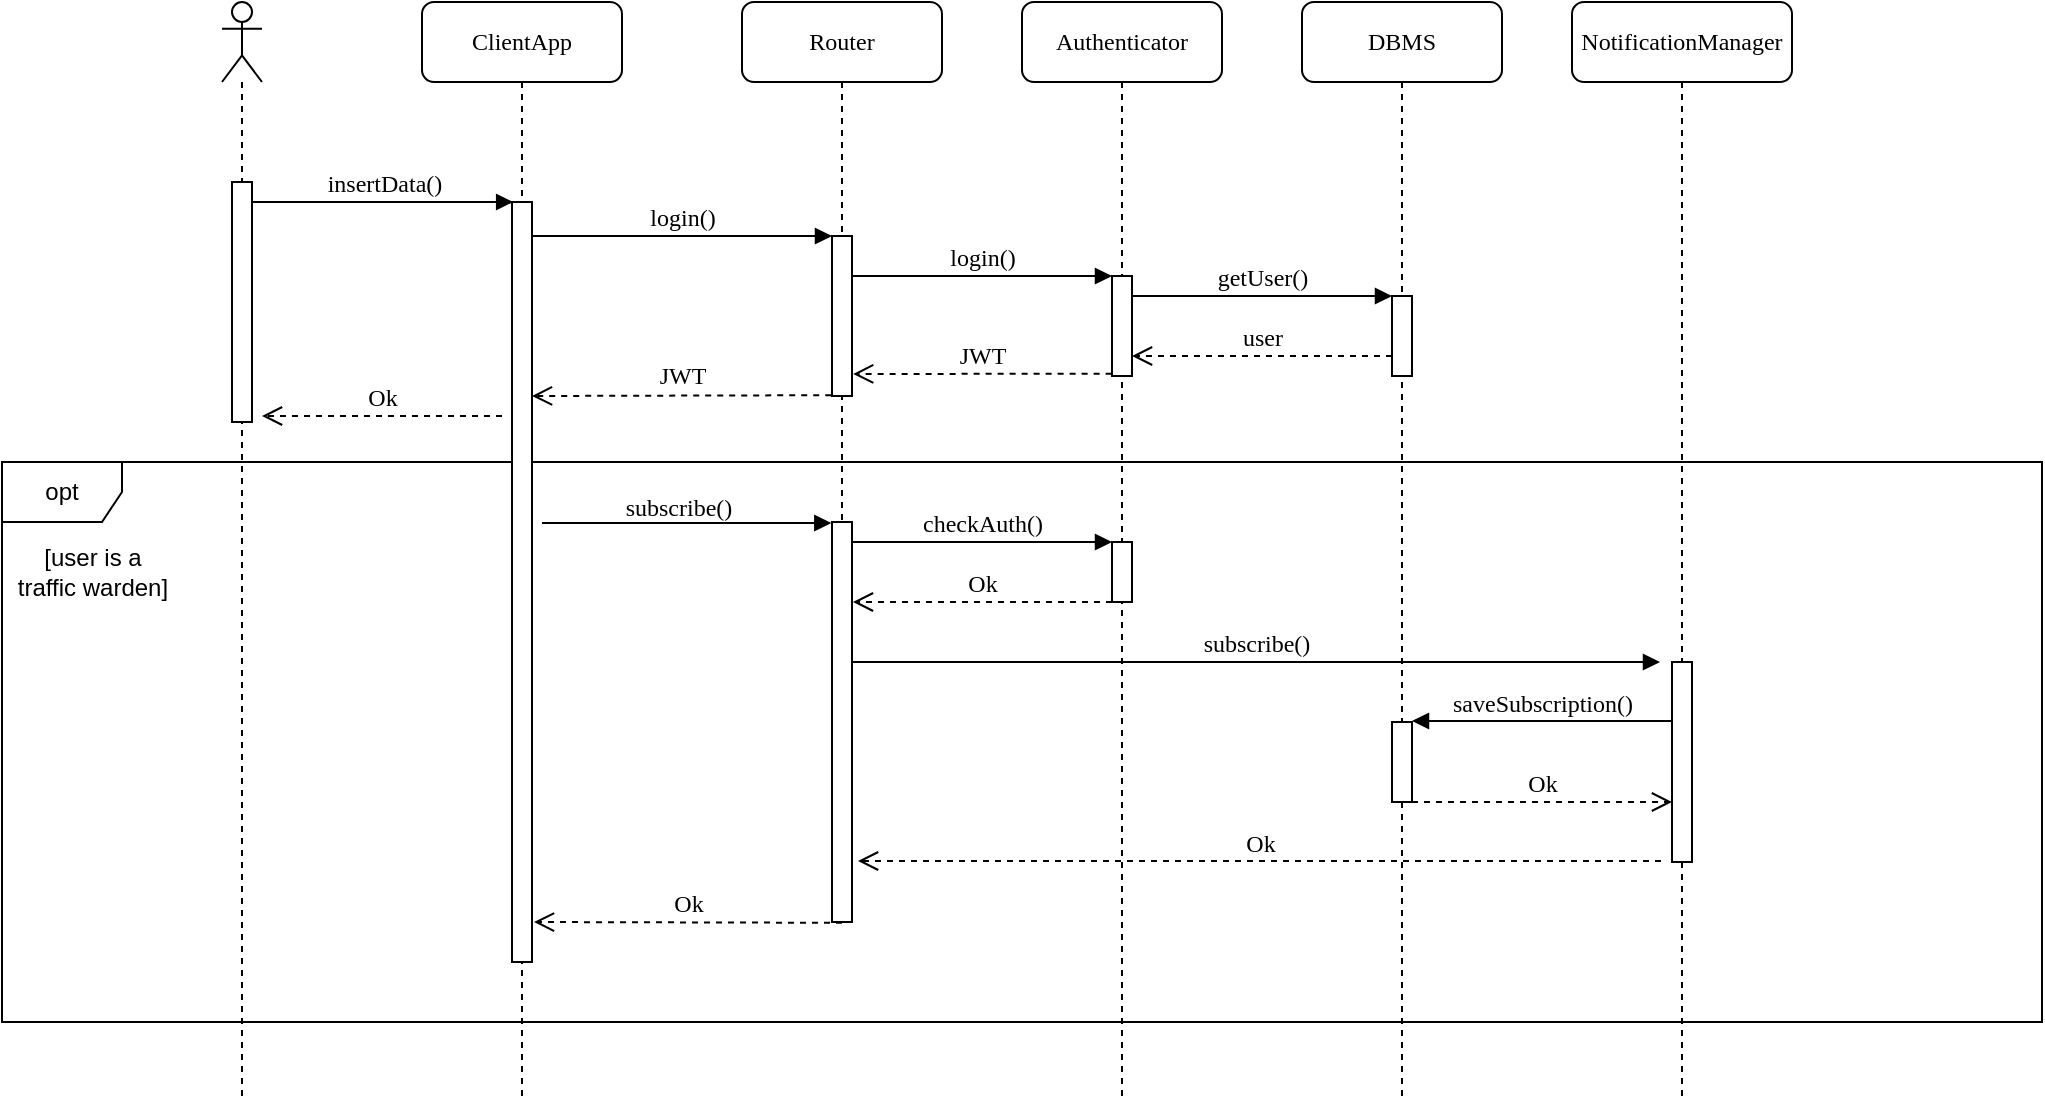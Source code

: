 <mxfile version="12.3.3" type="device" pages="1"><diagram name="Page-1" id="13e1069c-82ec-6db2-03f1-153e76fe0fe0"><mxGraphModel dx="1408" dy="1575" grid="1" gridSize="10" guides="1" tooltips="1" connect="1" arrows="1" fold="1" page="1" pageScale="1" pageWidth="1100" pageHeight="850" background="#ffffff" math="0" shadow="0"><root><mxCell id="0"/><mxCell id="1" parent="0"/><mxCell id="zzQw4_WZs1GWO2zi_8sB-62" value="opt" style="shape=umlFrame;whiteSpace=wrap;html=1;" parent="1" vertex="1"><mxGeometry x="30" y="130" width="1020" height="280" as="geometry"/></mxCell><mxCell id="7baba1c4bc27f4b0-2" value="ClientApp" style="shape=umlLifeline;perimeter=lifelinePerimeter;whiteSpace=wrap;html=1;container=1;collapsible=0;recursiveResize=0;outlineConnect=0;rounded=1;shadow=0;comic=0;labelBackgroundColor=none;strokeWidth=1;fontFamily=Verdana;fontSize=12;align=center;" parent="1" vertex="1"><mxGeometry x="240" y="-100" width="100" height="550" as="geometry"/></mxCell><mxCell id="7baba1c4bc27f4b0-10" value="" style="html=1;points=[];perimeter=orthogonalPerimeter;rounded=0;shadow=0;comic=0;labelBackgroundColor=none;strokeWidth=1;fontFamily=Verdana;fontSize=12;align=center;" parent="7baba1c4bc27f4b0-2" vertex="1"><mxGeometry x="45" y="100" width="10" height="380" as="geometry"/></mxCell><mxCell id="7baba1c4bc27f4b0-3" value="Router" style="shape=umlLifeline;perimeter=lifelinePerimeter;whiteSpace=wrap;html=1;container=1;collapsible=0;recursiveResize=0;outlineConnect=0;rounded=1;shadow=0;comic=0;labelBackgroundColor=none;strokeWidth=1;fontFamily=Verdana;fontSize=12;align=center;" parent="1" vertex="1"><mxGeometry x="400" y="-100" width="100" height="460" as="geometry"/></mxCell><mxCell id="bT3cl1ES7cigjlfiUDR8-11" value="" style="html=1;points=[];perimeter=orthogonalPerimeter;" parent="7baba1c4bc27f4b0-3" vertex="1"><mxGeometry x="45" y="260" width="10" height="200" as="geometry"/></mxCell><mxCell id="7baba1c4bc27f4b0-5" value="DBMS" style="shape=umlLifeline;perimeter=lifelinePerimeter;whiteSpace=wrap;html=1;container=1;collapsible=0;recursiveResize=0;outlineConnect=0;rounded=1;shadow=0;comic=0;labelBackgroundColor=none;strokeWidth=1;fontFamily=Verdana;fontSize=12;align=center;" parent="1" vertex="1"><mxGeometry x="680" y="-100" width="100" height="550" as="geometry"/></mxCell><mxCell id="bT3cl1ES7cigjlfiUDR8-5" value="" style="html=1;points=[];perimeter=orthogonalPerimeter;rounded=0;shadow=0;comic=0;labelBackgroundColor=none;strokeWidth=1;fontFamily=Verdana;fontSize=12;align=center;" parent="7baba1c4bc27f4b0-5" vertex="1"><mxGeometry x="45" y="360" width="10" height="40" as="geometry"/></mxCell><mxCell id="7baba1c4bc27f4b0-6" value="Authenticator" style="shape=umlLifeline;perimeter=lifelinePerimeter;whiteSpace=wrap;html=1;container=1;collapsible=0;recursiveResize=0;outlineConnect=0;rounded=1;shadow=0;comic=0;labelBackgroundColor=none;strokeWidth=1;fontFamily=Verdana;fontSize=12;align=center;" parent="1" vertex="1"><mxGeometry x="540" y="-100" width="100" height="550" as="geometry"/></mxCell><mxCell id="bT3cl1ES7cigjlfiUDR8-12" value="" style="html=1;points=[];perimeter=orthogonalPerimeter;" parent="7baba1c4bc27f4b0-6" vertex="1"><mxGeometry x="45" y="270" width="10" height="30" as="geometry"/></mxCell><mxCell id="7baba1c4bc27f4b0-16" value="" style="html=1;points=[];perimeter=orthogonalPerimeter;rounded=0;shadow=0;comic=0;labelBackgroundColor=none;strokeWidth=1;fontFamily=Verdana;fontSize=12;align=center;" parent="1" vertex="1"><mxGeometry x="585" y="37" width="10" height="50" as="geometry"/></mxCell><mxCell id="7baba1c4bc27f4b0-17" value="login()" style="html=1;verticalAlign=bottom;endArrow=block;labelBackgroundColor=none;fontFamily=Verdana;fontSize=12;edgeStyle=elbowEdgeStyle;elbow=vertical;" parent="1" source="7baba1c4bc27f4b0-13" target="7baba1c4bc27f4b0-16" edge="1"><mxGeometry relative="1" as="geometry"><mxPoint x="510" y="37" as="sourcePoint"/><Array as="points"><mxPoint x="460" y="37"/></Array></mxGeometry></mxCell><mxCell id="7baba1c4bc27f4b0-19" value="" style="html=1;points=[];perimeter=orthogonalPerimeter;rounded=0;shadow=0;comic=0;labelBackgroundColor=none;strokeWidth=1;fontFamily=Verdana;fontSize=12;align=center;" parent="1" vertex="1"><mxGeometry x="725" y="47" width="10" height="40" as="geometry"/></mxCell><mxCell id="7baba1c4bc27f4b0-20" value="getUser()" style="html=1;verticalAlign=bottom;endArrow=block;entryX=0;entryY=0;labelBackgroundColor=none;fontFamily=Verdana;fontSize=12;edgeStyle=elbowEdgeStyle;elbow=vertical;" parent="1" source="7baba1c4bc27f4b0-16" target="7baba1c4bc27f4b0-19" edge="1"><mxGeometry relative="1" as="geometry"><mxPoint x="650" y="47" as="sourcePoint"/></mxGeometry></mxCell><mxCell id="7baba1c4bc27f4b0-21" value="user" style="html=1;verticalAlign=bottom;endArrow=open;dashed=1;endSize=8;labelBackgroundColor=none;fontFamily=Verdana;fontSize=12;edgeStyle=elbowEdgeStyle;elbow=vertical;" parent="1" source="7baba1c4bc27f4b0-19" target="7baba1c4bc27f4b0-16" edge="1"><mxGeometry relative="1" as="geometry"><mxPoint x="650" y="123" as="targetPoint"/><Array as="points"><mxPoint x="670" y="77"/><mxPoint x="700" y="77"/></Array></mxGeometry></mxCell><mxCell id="7baba1c4bc27f4b0-11" value="insertData()" style="html=1;verticalAlign=bottom;endArrow=block;labelBackgroundColor=none;fontFamily=Verdana;fontSize=12;edgeStyle=elbowEdgeStyle;elbow=vertical;shadow=0;comic=0;entryX=0.058;entryY=0;entryDx=0;entryDy=0;entryPerimeter=0;" parent="1" source="7baba1c4bc27f4b0-9" target="7baba1c4bc27f4b0-10" edge="1"><mxGeometry relative="1" as="geometry"><mxPoint x="160" as="sourcePoint"/><mxPoint x="280" as="targetPoint"/><Array as="points"><mxPoint x="270"/><mxPoint x="280"/></Array></mxGeometry></mxCell><mxCell id="7baba1c4bc27f4b0-14" value="login()" style="html=1;verticalAlign=bottom;endArrow=block;entryX=0;entryY=0;labelBackgroundColor=none;fontFamily=Verdana;fontSize=12;edgeStyle=elbowEdgeStyle;elbow=vertical;" parent="1" target="7baba1c4bc27f4b0-13" edge="1"><mxGeometry relative="1" as="geometry"><mxPoint x="295" y="17" as="sourcePoint"/></mxGeometry></mxCell><mxCell id="1SlL1ueOV2csKyAfzmK5-1" value="" style="shape=umlLifeline;participant=umlActor;perimeter=lifelinePerimeter;whiteSpace=wrap;html=1;container=1;collapsible=0;recursiveResize=0;verticalAlign=top;spacingTop=36;labelBackgroundColor=#ffffff;outlineConnect=0;" parent="1" vertex="1"><mxGeometry x="140" y="-100" width="20" height="550" as="geometry"/></mxCell><mxCell id="7baba1c4bc27f4b0-9" value="" style="html=1;points=[];perimeter=orthogonalPerimeter;rounded=0;shadow=0;comic=0;labelBackgroundColor=none;strokeWidth=1;fontFamily=Verdana;fontSize=12;align=center;" parent="1SlL1ueOV2csKyAfzmK5-1" vertex="1"><mxGeometry x="5" y="90" width="10" height="120" as="geometry"/></mxCell><mxCell id="1SlL1ueOV2csKyAfzmK5-2" value="JWT" style="html=1;verticalAlign=bottom;endArrow=open;dashed=1;endSize=8;labelBackgroundColor=none;fontFamily=Verdana;fontSize=12;edgeStyle=elbowEdgeStyle;elbow=vertical;entryX=1.058;entryY=0.866;entryDx=0;entryDy=0;entryPerimeter=0;exitX=-0.019;exitY=0.977;exitDx=0;exitDy=0;exitPerimeter=0;" parent="1" source="7baba1c4bc27f4b0-16" target="7baba1c4bc27f4b0-13" edge="1"><mxGeometry relative="1" as="geometry"><mxPoint x="470" y="87" as="targetPoint"/><Array as="points"><mxPoint x="580" y="86"/><mxPoint x="460" y="86"/><mxPoint x="525" y="86.5"/><mxPoint x="555" y="86.5"/></Array><mxPoint x="580" y="86" as="sourcePoint"/></mxGeometry></mxCell><mxCell id="1SlL1ueOV2csKyAfzmK5-3" value="" style="html=1;verticalAlign=bottom;endArrow=open;dashed=1;endSize=8;labelBackgroundColor=none;fontFamily=Verdana;fontSize=12;edgeStyle=elbowEdgeStyle;elbow=vertical;exitX=-0.039;exitY=0.995;exitDx=0;exitDy=0;exitPerimeter=0;" parent="1" source="7baba1c4bc27f4b0-13" edge="1"><mxGeometry relative="1" as="geometry"><mxPoint x="295" y="97" as="targetPoint"/><Array as="points"><mxPoint x="310" y="97"/><mxPoint x="375" y="97.5"/><mxPoint x="405" y="97.5"/></Array><mxPoint x="440" y="97" as="sourcePoint"/></mxGeometry></mxCell><mxCell id="bT3cl1ES7cigjlfiUDR8-1" value="&lt;font face=&quot;Verdana&quot;&gt;JWT&lt;/font&gt;" style="text;html=1;align=center;verticalAlign=middle;resizable=0;points=[];;labelBackgroundColor=#ffffff;" parent="1SlL1ueOV2csKyAfzmK5-3" vertex="1" connectable="0"><mxGeometry x="0.8" y="60" relative="1" as="geometry"><mxPoint x="60" y="-70" as="offset"/></mxGeometry></mxCell><mxCell id="1SlL1ueOV2csKyAfzmK5-5" value="Ok" style="html=1;verticalAlign=bottom;endArrow=open;dashed=1;endSize=8;labelBackgroundColor=none;fontFamily=Verdana;fontSize=12;edgeStyle=elbowEdgeStyle;elbow=vertical;" parent="1" edge="1"><mxGeometry relative="1" as="geometry"><mxPoint x="160" y="107" as="targetPoint"/><Array as="points"><mxPoint x="225" y="107"/><mxPoint x="255" y="107"/></Array><mxPoint x="280" y="107" as="sourcePoint"/></mxGeometry></mxCell><mxCell id="7baba1c4bc27f4b0-13" value="" style="html=1;points=[];perimeter=orthogonalPerimeter;rounded=0;shadow=0;comic=0;labelBackgroundColor=none;strokeWidth=1;fontFamily=Verdana;fontSize=12;align=center;" parent="1" vertex="1"><mxGeometry x="445" y="17" width="10" height="80" as="geometry"/></mxCell><mxCell id="j8wvazzYa7TAVAe0LvpJ-47" value="[user is a &lt;br&gt;traffic warden]" style="text;html=1;align=center;verticalAlign=middle;resizable=0;points=[];;autosize=1;" parent="1" vertex="1"><mxGeometry x="30" y="170" width="90" height="30" as="geometry"/></mxCell><mxCell id="j8wvazzYa7TAVAe0LvpJ-49" value="NotificationManager" style="shape=umlLifeline;perimeter=lifelinePerimeter;whiteSpace=wrap;html=1;container=1;collapsible=0;recursiveResize=0;outlineConnect=0;rounded=1;shadow=0;comic=0;labelBackgroundColor=none;strokeWidth=1;fontFamily=Verdana;fontSize=12;align=center;" parent="1" vertex="1"><mxGeometry x="815" y="-100" width="110" height="550" as="geometry"/></mxCell><mxCell id="bT3cl1ES7cigjlfiUDR8-4" value="" style="html=1;points=[];perimeter=orthogonalPerimeter;" parent="j8wvazzYa7TAVAe0LvpJ-49" vertex="1"><mxGeometry x="50" y="330" width="10" height="100" as="geometry"/></mxCell><mxCell id="bT3cl1ES7cigjlfiUDR8-3" value="subscribe()" style="html=1;verticalAlign=bottom;endArrow=block;labelBackgroundColor=none;fontFamily=Verdana;fontSize=12;edgeStyle=elbowEdgeStyle;elbow=vertical;entryX=-0.034;entryY=0.001;entryDx=0;entryDy=0;entryPerimeter=0;" parent="1" target="bT3cl1ES7cigjlfiUDR8-11" edge="1"><mxGeometry x="-0.069" y="-1" relative="1" as="geometry"><mxPoint x="300" y="160.5" as="sourcePoint"/><mxPoint x="440" y="160" as="targetPoint"/><mxPoint as="offset"/></mxGeometry></mxCell><mxCell id="bT3cl1ES7cigjlfiUDR8-6" value="saveSubscription()" style="html=1;verticalAlign=bottom;endArrow=block;entryX=0;entryY=0;labelBackgroundColor=none;fontFamily=Verdana;fontSize=12;edgeStyle=elbowEdgeStyle;elbow=vertical;" parent="1" edge="1"><mxGeometry relative="1" as="geometry"><mxPoint x="865.276" y="259.5" as="sourcePoint"/><mxPoint x="735" y="259.5" as="targetPoint"/></mxGeometry></mxCell><mxCell id="bT3cl1ES7cigjlfiUDR8-7" value="Ok" style="html=1;verticalAlign=bottom;endArrow=open;dashed=1;endSize=8;labelBackgroundColor=none;fontFamily=Verdana;fontSize=12;edgeStyle=elbowEdgeStyle;elbow=vertical;" parent="1" edge="1"><mxGeometry relative="1" as="geometry"><mxPoint x="865.0" y="300" as="targetPoint"/><Array as="points"><mxPoint x="840" y="300"/><mxPoint x="810" y="300"/></Array><mxPoint x="735.0" y="300" as="sourcePoint"/></mxGeometry></mxCell><mxCell id="bT3cl1ES7cigjlfiUDR8-13" value="checkAuth()" style="html=1;verticalAlign=bottom;endArrow=block;labelBackgroundColor=none;fontFamily=Verdana;fontSize=12;edgeStyle=elbowEdgeStyle;elbow=vertical;" parent="1" edge="1"><mxGeometry relative="1" as="geometry"><mxPoint x="455" y="170" as="sourcePoint"/><Array as="points"><mxPoint x="460" y="170"/></Array><mxPoint x="585" y="170" as="targetPoint"/></mxGeometry></mxCell><mxCell id="bT3cl1ES7cigjlfiUDR8-14" value="Ok" style="html=1;verticalAlign=bottom;endArrow=open;dashed=1;endSize=8;labelBackgroundColor=none;fontFamily=Verdana;fontSize=12;edgeStyle=elbowEdgeStyle;elbow=vertical;entryX=1.058;entryY=0.866;entryDx=0;entryDy=0;entryPerimeter=0;exitX=-0.019;exitY=0.977;exitDx=0;exitDy=0;exitPerimeter=0;" parent="1" edge="1"><mxGeometry relative="1" as="geometry"><mxPoint x="455.476" y="200.429" as="targetPoint"/><Array as="points"><mxPoint x="580" y="200"/><mxPoint x="460" y="200"/><mxPoint x="525" y="200.5"/><mxPoint x="555" y="200.5"/></Array><mxPoint x="585" y="199.952" as="sourcePoint"/></mxGeometry></mxCell><mxCell id="bT3cl1ES7cigjlfiUDR8-16" value="subscribe()" style="html=1;verticalAlign=bottom;endArrow=block;labelBackgroundColor=none;fontFamily=Verdana;fontSize=12;edgeStyle=elbowEdgeStyle;elbow=vertical;" parent="1" edge="1"><mxGeometry relative="1" as="geometry"><mxPoint x="455" y="230" as="sourcePoint"/><Array as="points"><mxPoint x="460" y="230"/></Array><mxPoint x="859" y="230" as="targetPoint"/></mxGeometry></mxCell><mxCell id="bT3cl1ES7cigjlfiUDR8-17" value="Ok" style="html=1;verticalAlign=bottom;endArrow=open;dashed=1;endSize=8;labelBackgroundColor=none;fontFamily=Verdana;fontSize=12;edgeStyle=elbowEdgeStyle;elbow=vertical;exitX=-0.019;exitY=0.977;exitDx=0;exitDy=0;exitPerimeter=0;" parent="1" edge="1"><mxGeometry relative="1" as="geometry"><mxPoint x="458" y="330" as="targetPoint"/><Array as="points"><mxPoint x="854.5" y="329.5"/><mxPoint x="734.5" y="329.5"/><mxPoint x="799.5" y="330"/><mxPoint x="829.5" y="330"/></Array><mxPoint x="859.5" y="329.452" as="sourcePoint"/></mxGeometry></mxCell><mxCell id="bT3cl1ES7cigjlfiUDR8-23" value="Ok" style="html=1;verticalAlign=bottom;endArrow=open;dashed=1;endSize=8;labelBackgroundColor=none;fontFamily=Verdana;fontSize=12;edgeStyle=elbowEdgeStyle;elbow=vertical;exitX=0.5;exitY=1.002;exitDx=0;exitDy=0;exitPerimeter=0;" parent="1" source="bT3cl1ES7cigjlfiUDR8-11" edge="1"><mxGeometry relative="1" as="geometry"><mxPoint x="296" y="360" as="targetPoint"/><Array as="points"><mxPoint x="430" y="360"/><mxPoint x="310" y="360"/><mxPoint x="375" y="360.5"/><mxPoint x="405" y="360.5"/></Array><mxPoint x="435" y="359.952" as="sourcePoint"/></mxGeometry></mxCell></root></mxGraphModel></diagram></mxfile>